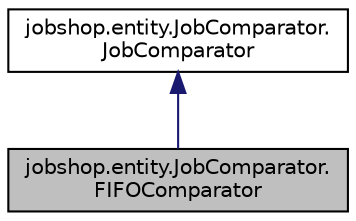 digraph "jobshop.entity.JobComparator.FIFOComparator"
{
  edge [fontname="Helvetica",fontsize="10",labelfontname="Helvetica",labelfontsize="10"];
  node [fontname="Helvetica",fontsize="10",shape=record];
  Node1 [label="jobshop.entity.JobComparator.\lFIFOComparator",height=0.2,width=0.4,color="black", fillcolor="grey75", style="filled" fontcolor="black"];
  Node2 -> Node1 [dir="back",color="midnightblue",fontsize="10",style="solid",fontname="Helvetica"];
  Node2 [label="jobshop.entity.JobComparator.\lJobComparator",height=0.2,width=0.4,color="black", fillcolor="white", style="filled",URL="$classjobshop_1_1entity_1_1_job_comparator_1_1_job_comparator.html"];
}
